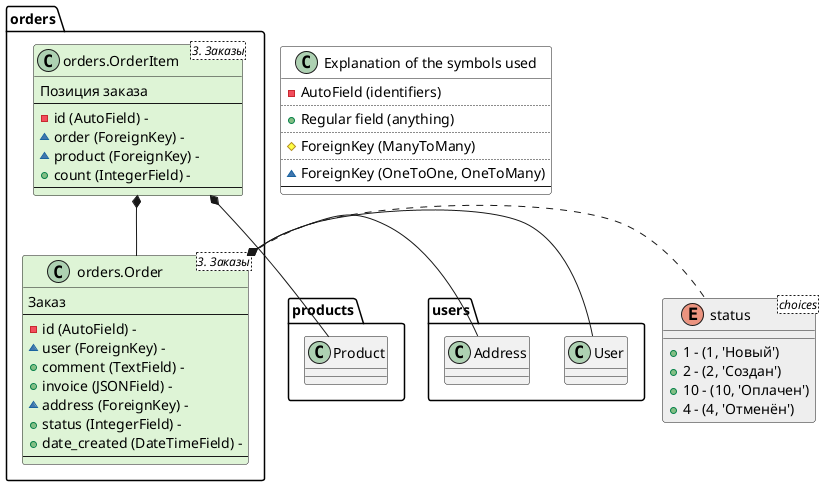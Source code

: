 @startuml

    class "Explanation of the symbols used" as DESCRIPTION #FFF {
    - AutoField (identifiers)
    ..
    + Regular field (anything)
    ..
    # ForeignKey (ManyToMany)
    ..
    ~ ForeignKey (OneToOne, OneToMany)
    --
}

class "orders.Order <3. Заказы>" as orders.Order #def4d6 {
    Заказ
    --
    - id (AutoField) -
    ~ user (ForeignKey) -
    + comment (TextField) -
    + invoice (JSONField) -
    ~ address (ForeignKey) -
    + status (IntegerField) -
    + date_created (DateTimeField) -
    --
}
orders.Order *-right- users.User
orders.Order *-right- users.Address
orders.Order .-right- status


class "orders.OrderItem <3. Заказы>" as orders.OrderItem #def4d6 {
    Позиция заказа
    --
    - id (AutoField) -
    ~ order (ForeignKey) -
    ~ product (ForeignKey) -
    + count (IntegerField) -
    --
}
orders.OrderItem *-- orders.Order
orders.OrderItem *-- products.Product


enum "status <choices>" as status #EEE{
    + 1 - (1, 'Новый')
    + 2 - (2, 'Создан')
    + 10 - (10, 'Оплачен')
    + 4 - (4, 'Отменён')
}

@enduml
